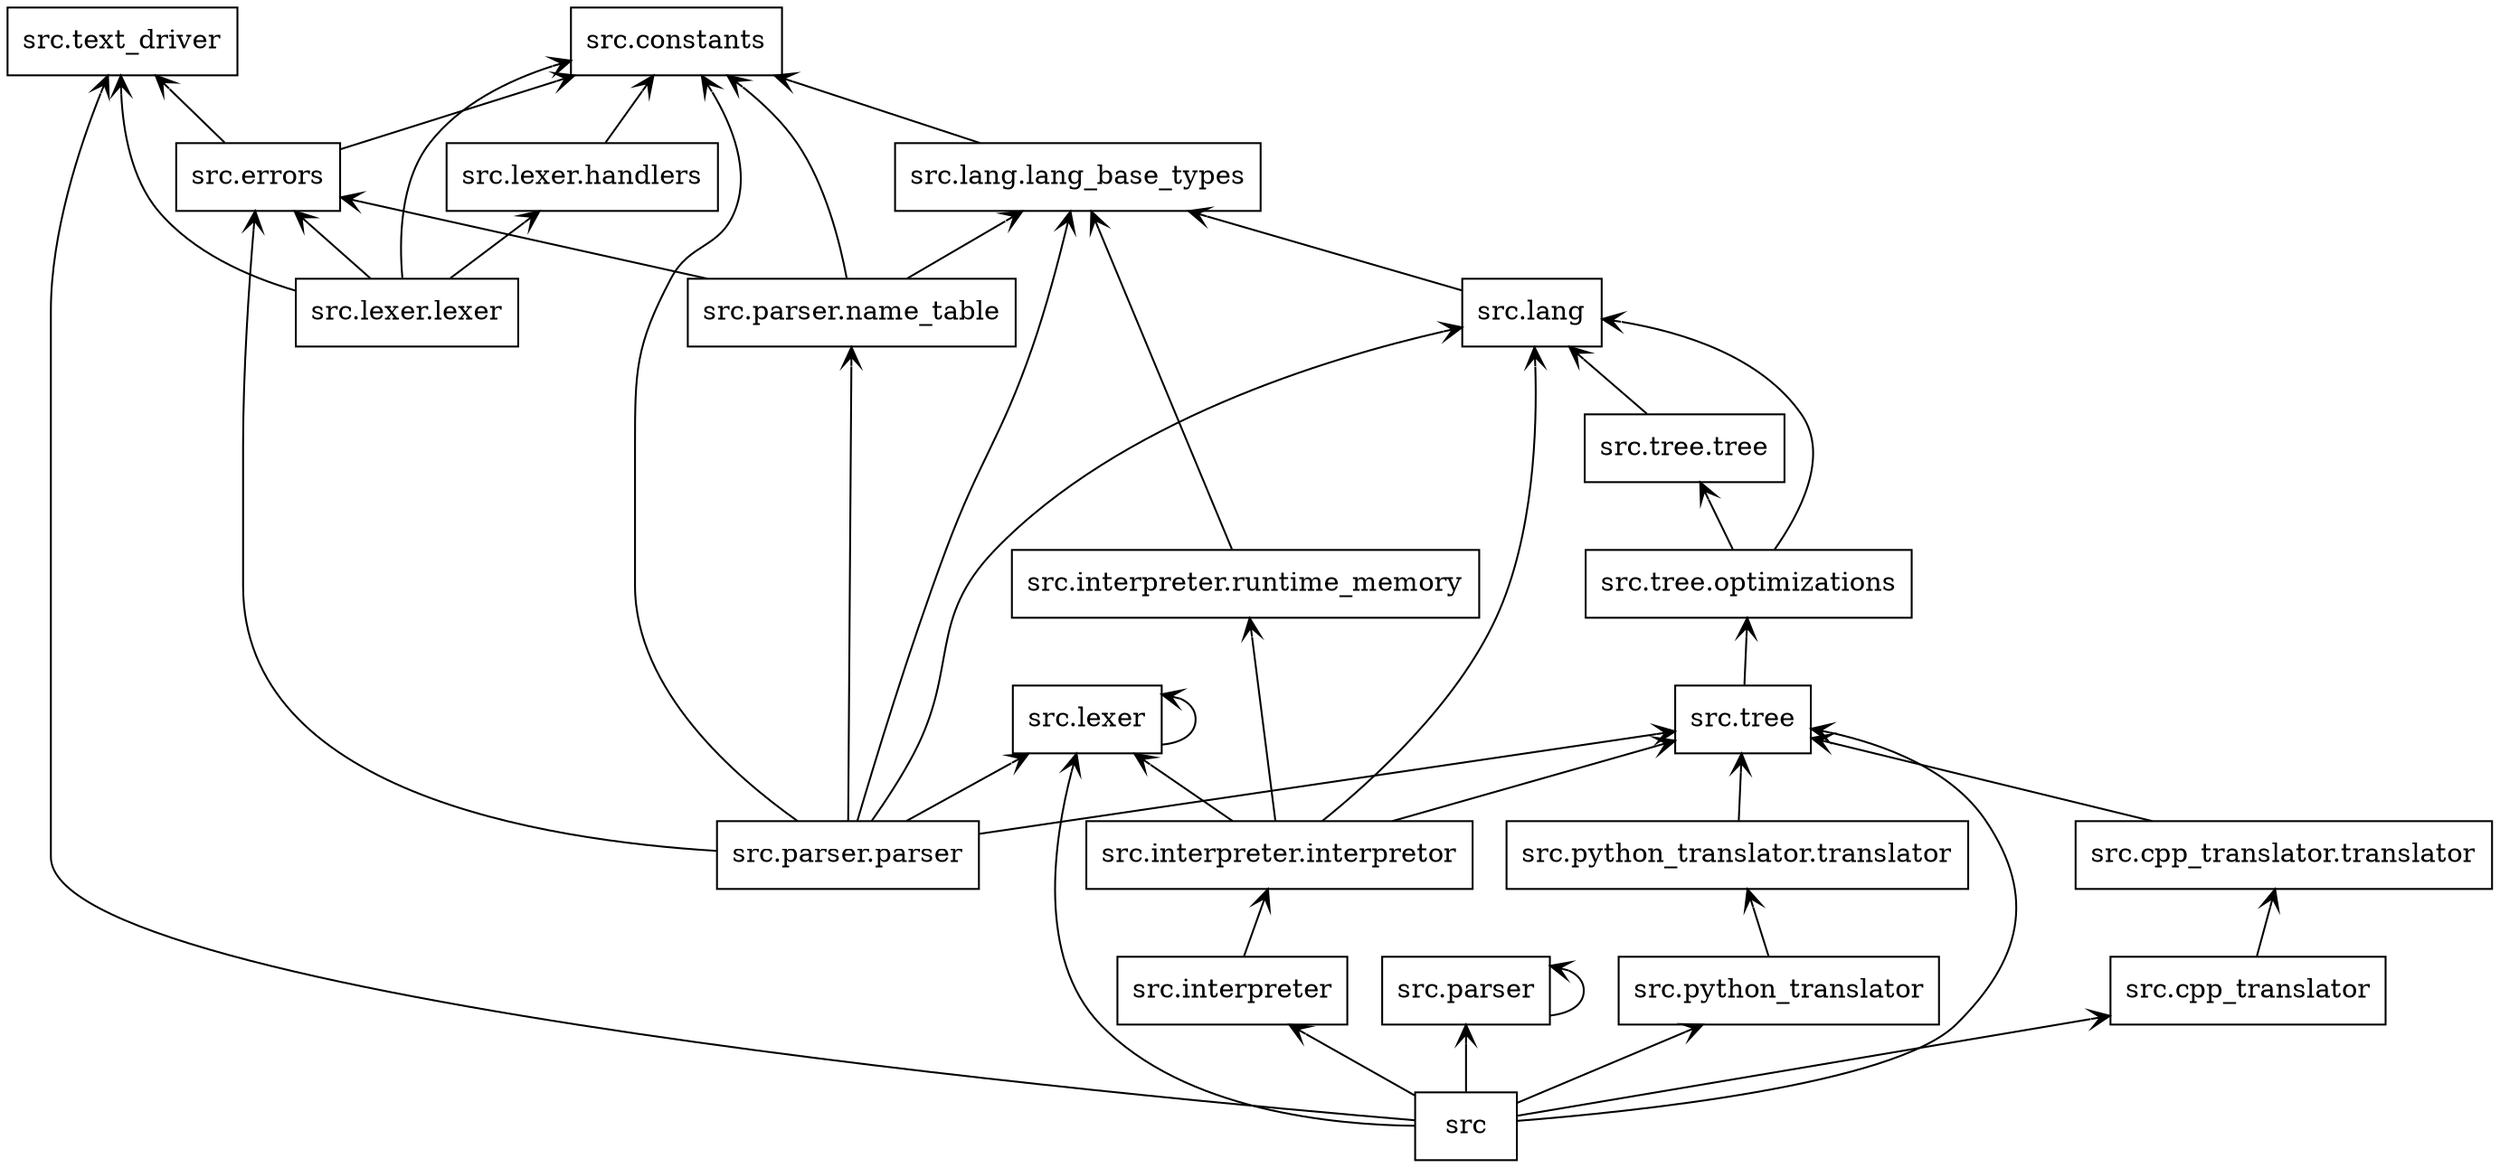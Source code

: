 digraph "packages" {
rankdir=BT
charset="utf-8"
"src" [color="black", label=<src>, shape="box", style="solid"];
"src.constants" [color="black", label=<src.constants>, shape="box", style="solid"];
"src.cpp_translator" [color="black", label=<src.cpp_translator>, shape="box", style="solid"];
"src.cpp_translator.translator" [color="black", label=<src.cpp_translator.translator>, shape="box", style="solid"];
"src.errors" [color="black", label=<src.errors>, shape="box", style="solid"];
"src.interpreter" [color="black", label=<src.interpreter>, shape="box", style="solid"];
"src.interpreter.interpretor" [color="black", label=<src.interpreter.interpretor>, shape="box", style="solid"];
"src.interpreter.runtime_memory" [color="black", label=<src.interpreter.runtime_memory>, shape="box", style="solid"];
"src.lang" [color="black", label=<src.lang>, shape="box", style="solid"];
"src.lang.lang_base_types" [color="black", label=<src.lang.lang_base_types>, shape="box", style="solid"];
"src.lexer" [color="black", label=<src.lexer>, shape="box", style="solid"];
"src.lexer.handlers" [color="black", label=<src.lexer.handlers>, shape="box", style="solid"];
"src.lexer.lexer" [color="black", label=<src.lexer.lexer>, shape="box", style="solid"];
"src.parser" [color="black", label=<src.parser>, shape="box", style="solid"];
"src.parser.name_table" [color="black", label=<src.parser.name_table>, shape="box", style="solid"];
"src.parser.parser" [color="black", label=<src.parser.parser>, shape="box", style="solid"];
"src.python_translator" [color="black", label=<src.python_translator>, shape="box", style="solid"];
"src.python_translator.translator" [color="black", label=<src.python_translator.translator>, shape="box", style="solid"];
"src.text_driver" [color="black", label=<src.text_driver>, shape="box", style="solid"];
"src.tree" [color="black", label=<src.tree>, shape="box", style="solid"];
"src.tree.optimizations" [color="black", label=<src.tree.optimizations>, shape="box", style="solid"];
"src.tree.tree" [color="black", label=<src.tree.tree>, shape="box", style="solid"];
"src" -> "src.cpp_translator" [arrowhead="open", arrowtail="none"];
"src" -> "src.interpreter" [arrowhead="open", arrowtail="none"];
"src" -> "src.lexer" [arrowhead="open", arrowtail="none"];
"src" -> "src.parser" [arrowhead="open", arrowtail="none"];
"src" -> "src.python_translator" [arrowhead="open", arrowtail="none"];
"src" -> "src.text_driver" [arrowhead="open", arrowtail="none"];
"src" -> "src.tree" [arrowhead="open", arrowtail="none"];
"src.cpp_translator" -> "src.cpp_translator.translator" [arrowhead="open", arrowtail="none"];
"src.cpp_translator.translator" -> "src.tree" [arrowhead="open", arrowtail="none"];
"src.errors" -> "src.constants" [arrowhead="open", arrowtail="none"];
"src.errors" -> "src.text_driver" [arrowhead="open", arrowtail="none"];
"src.interpreter" -> "src.interpreter.interpretor" [arrowhead="open", arrowtail="none"];
"src.interpreter.interpretor" -> "src.interpreter.runtime_memory" [arrowhead="open", arrowtail="none"];
"src.interpreter.interpretor" -> "src.lang" [arrowhead="open", arrowtail="none"];
"src.interpreter.interpretor" -> "src.lexer" [arrowhead="open", arrowtail="none"];
"src.interpreter.interpretor" -> "src.tree" [arrowhead="open", arrowtail="none"];
"src.interpreter.runtime_memory" -> "src.lang.lang_base_types" [arrowhead="open", arrowtail="none"];
"src.lang" -> "src.lang.lang_base_types" [arrowhead="open", arrowtail="none"];
"src.lang.lang_base_types" -> "src.constants" [arrowhead="open", arrowtail="none"];
"src.lexer" -> "src.lexer" [arrowhead="open", arrowtail="none"];
"src.lexer.handlers" -> "src.constants" [arrowhead="open", arrowtail="none"];
"src.lexer.lexer" -> "src.constants" [arrowhead="open", arrowtail="none"];
"src.lexer.lexer" -> "src.errors" [arrowhead="open", arrowtail="none"];
"src.lexer.lexer" -> "src.lexer.handlers" [arrowhead="open", arrowtail="none"];
"src.lexer.lexer" -> "src.text_driver" [arrowhead="open", arrowtail="none"];
"src.parser" -> "src.parser" [arrowhead="open", arrowtail="none"];
"src.parser.name_table" -> "src.constants" [arrowhead="open", arrowtail="none"];
"src.parser.name_table" -> "src.errors" [arrowhead="open", arrowtail="none"];
"src.parser.name_table" -> "src.lang.lang_base_types" [arrowhead="open", arrowtail="none"];
"src.parser.parser" -> "src.constants" [arrowhead="open", arrowtail="none"];
"src.parser.parser" -> "src.errors" [arrowhead="open", arrowtail="none"];
"src.parser.parser" -> "src.lang" [arrowhead="open", arrowtail="none"];
"src.parser.parser" -> "src.lang.lang_base_types" [arrowhead="open", arrowtail="none"];
"src.parser.parser" -> "src.lexer" [arrowhead="open", arrowtail="none"];
"src.parser.parser" -> "src.parser.name_table" [arrowhead="open", arrowtail="none"];
"src.parser.parser" -> "src.tree" [arrowhead="open", arrowtail="none"];
"src.python_translator" -> "src.python_translator.translator" [arrowhead="open", arrowtail="none"];
"src.python_translator.translator" -> "src.tree" [arrowhead="open", arrowtail="none"];
"src.tree" -> "src.tree.optimizations" [arrowhead="open", arrowtail="none"];
"src.tree.optimizations" -> "src.lang" [arrowhead="open", arrowtail="none"];
"src.tree.optimizations" -> "src.tree.tree" [arrowhead="open", arrowtail="none"];
"src.tree.tree" -> "src.lang" [arrowhead="open", arrowtail="none"];
}
